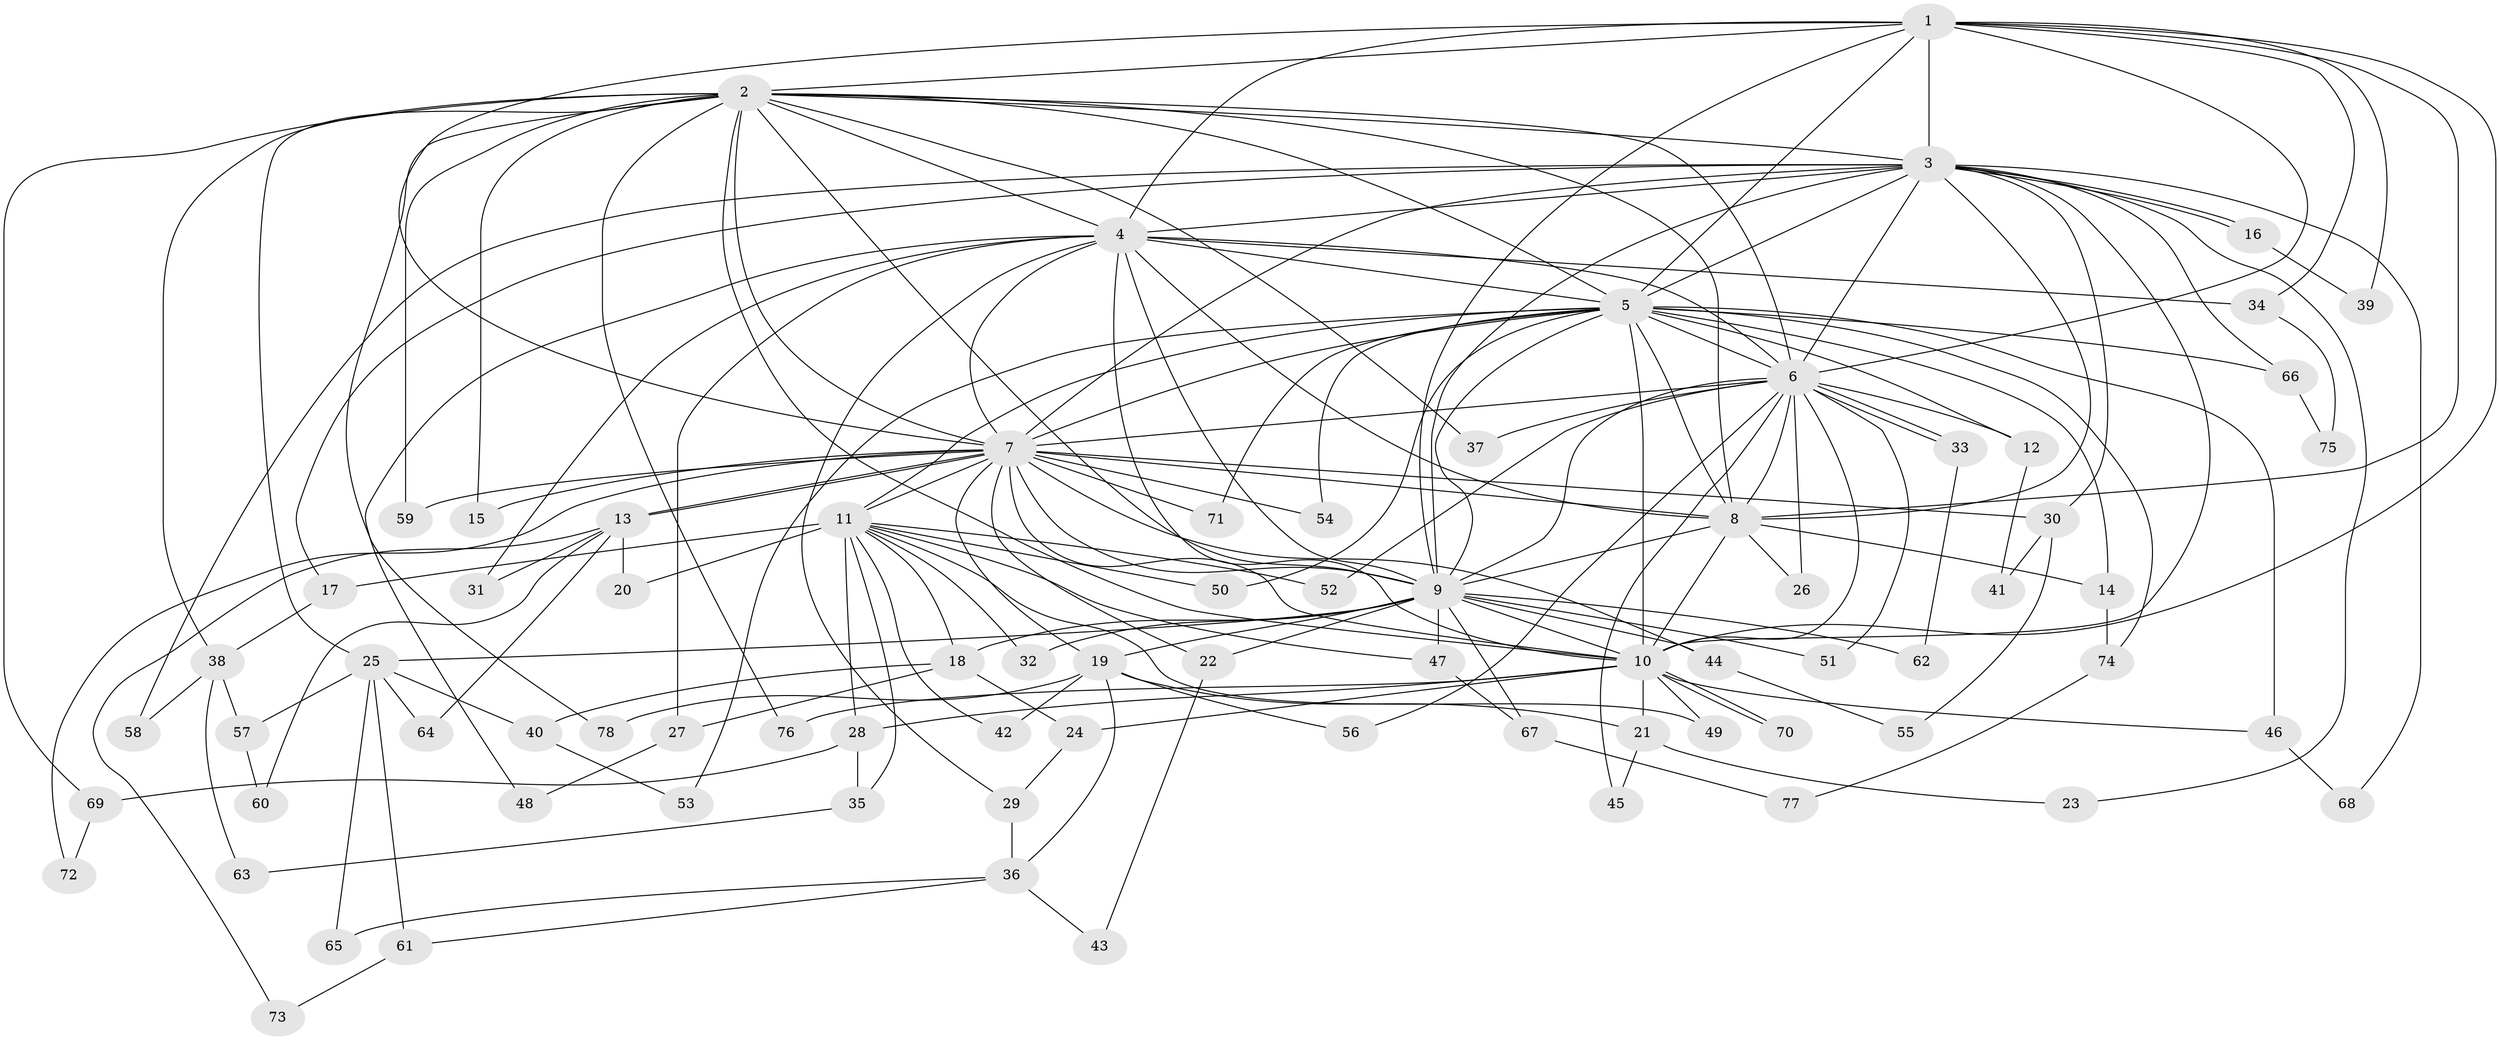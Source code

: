 // Generated by graph-tools (version 1.1) at 2025/34/03/09/25 02:34:48]
// undirected, 78 vertices, 181 edges
graph export_dot {
graph [start="1"]
  node [color=gray90,style=filled];
  1;
  2;
  3;
  4;
  5;
  6;
  7;
  8;
  9;
  10;
  11;
  12;
  13;
  14;
  15;
  16;
  17;
  18;
  19;
  20;
  21;
  22;
  23;
  24;
  25;
  26;
  27;
  28;
  29;
  30;
  31;
  32;
  33;
  34;
  35;
  36;
  37;
  38;
  39;
  40;
  41;
  42;
  43;
  44;
  45;
  46;
  47;
  48;
  49;
  50;
  51;
  52;
  53;
  54;
  55;
  56;
  57;
  58;
  59;
  60;
  61;
  62;
  63;
  64;
  65;
  66;
  67;
  68;
  69;
  70;
  71;
  72;
  73;
  74;
  75;
  76;
  77;
  78;
  1 -- 2;
  1 -- 3;
  1 -- 4;
  1 -- 5;
  1 -- 6;
  1 -- 7;
  1 -- 8;
  1 -- 9;
  1 -- 10;
  1 -- 34;
  1 -- 39;
  2 -- 3;
  2 -- 4;
  2 -- 5;
  2 -- 6;
  2 -- 7;
  2 -- 8;
  2 -- 9;
  2 -- 10;
  2 -- 15;
  2 -- 25;
  2 -- 37;
  2 -- 38;
  2 -- 59;
  2 -- 69;
  2 -- 76;
  2 -- 78;
  3 -- 4;
  3 -- 5;
  3 -- 6;
  3 -- 7;
  3 -- 8;
  3 -- 9;
  3 -- 10;
  3 -- 16;
  3 -- 16;
  3 -- 17;
  3 -- 23;
  3 -- 30;
  3 -- 58;
  3 -- 66;
  3 -- 68;
  4 -- 5;
  4 -- 6;
  4 -- 7;
  4 -- 8;
  4 -- 9;
  4 -- 10;
  4 -- 27;
  4 -- 29;
  4 -- 31;
  4 -- 34;
  4 -- 48;
  5 -- 6;
  5 -- 7;
  5 -- 8;
  5 -- 9;
  5 -- 10;
  5 -- 11;
  5 -- 12;
  5 -- 14;
  5 -- 46;
  5 -- 50;
  5 -- 53;
  5 -- 54;
  5 -- 66;
  5 -- 71;
  5 -- 74;
  6 -- 7;
  6 -- 8;
  6 -- 9;
  6 -- 10;
  6 -- 12;
  6 -- 26;
  6 -- 33;
  6 -- 33;
  6 -- 37;
  6 -- 45;
  6 -- 51;
  6 -- 52;
  6 -- 56;
  7 -- 8;
  7 -- 9;
  7 -- 10;
  7 -- 11;
  7 -- 13;
  7 -- 13;
  7 -- 15;
  7 -- 19;
  7 -- 22;
  7 -- 30;
  7 -- 44;
  7 -- 54;
  7 -- 59;
  7 -- 71;
  7 -- 72;
  8 -- 9;
  8 -- 10;
  8 -- 14;
  8 -- 26;
  9 -- 10;
  9 -- 18;
  9 -- 19;
  9 -- 22;
  9 -- 25;
  9 -- 32;
  9 -- 44;
  9 -- 47;
  9 -- 51;
  9 -- 62;
  9 -- 67;
  10 -- 21;
  10 -- 24;
  10 -- 28;
  10 -- 46;
  10 -- 49;
  10 -- 70;
  10 -- 70;
  10 -- 76;
  11 -- 17;
  11 -- 18;
  11 -- 20;
  11 -- 28;
  11 -- 32;
  11 -- 35;
  11 -- 42;
  11 -- 47;
  11 -- 49;
  11 -- 50;
  11 -- 52;
  12 -- 41;
  13 -- 20;
  13 -- 31;
  13 -- 60;
  13 -- 64;
  13 -- 73;
  14 -- 74;
  16 -- 39;
  17 -- 38;
  18 -- 24;
  18 -- 27;
  18 -- 40;
  19 -- 21;
  19 -- 36;
  19 -- 42;
  19 -- 56;
  19 -- 78;
  21 -- 23;
  21 -- 45;
  22 -- 43;
  24 -- 29;
  25 -- 40;
  25 -- 57;
  25 -- 61;
  25 -- 64;
  25 -- 65;
  27 -- 48;
  28 -- 35;
  28 -- 69;
  29 -- 36;
  30 -- 41;
  30 -- 55;
  33 -- 62;
  34 -- 75;
  35 -- 63;
  36 -- 43;
  36 -- 61;
  36 -- 65;
  38 -- 57;
  38 -- 58;
  38 -- 63;
  40 -- 53;
  44 -- 55;
  46 -- 68;
  47 -- 67;
  57 -- 60;
  61 -- 73;
  66 -- 75;
  67 -- 77;
  69 -- 72;
  74 -- 77;
}
